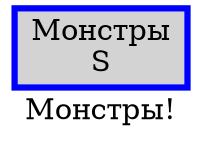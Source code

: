 digraph SENTENCE_4969 {
	graph [label="Монстры!"]
	node [style=filled]
		0 [label="Монстры
S" color=blue fillcolor=lightgray penwidth=3 shape=box]
}